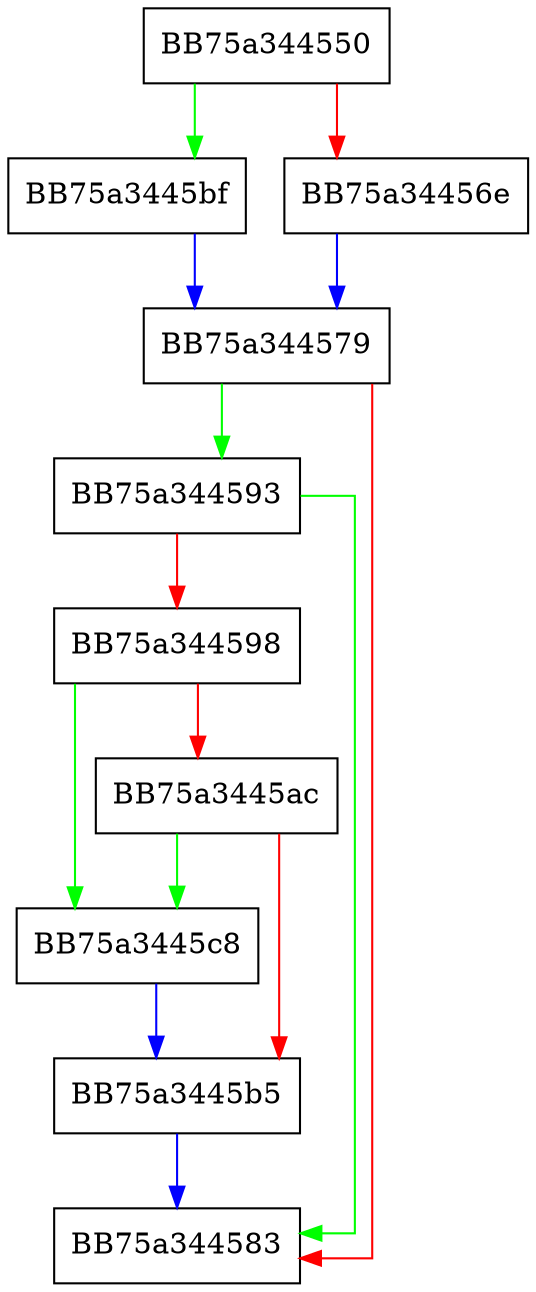 digraph pea_clear_attrib_ex {
  node [shape="box"];
  graph [splines=ortho];
  BB75a344550 -> BB75a3445bf [color="green"];
  BB75a344550 -> BB75a34456e [color="red"];
  BB75a34456e -> BB75a344579 [color="blue"];
  BB75a344579 -> BB75a344593 [color="green"];
  BB75a344579 -> BB75a344583 [color="red"];
  BB75a344593 -> BB75a344583 [color="green"];
  BB75a344593 -> BB75a344598 [color="red"];
  BB75a344598 -> BB75a3445c8 [color="green"];
  BB75a344598 -> BB75a3445ac [color="red"];
  BB75a3445ac -> BB75a3445c8 [color="green"];
  BB75a3445ac -> BB75a3445b5 [color="red"];
  BB75a3445b5 -> BB75a344583 [color="blue"];
  BB75a3445bf -> BB75a344579 [color="blue"];
  BB75a3445c8 -> BB75a3445b5 [color="blue"];
}